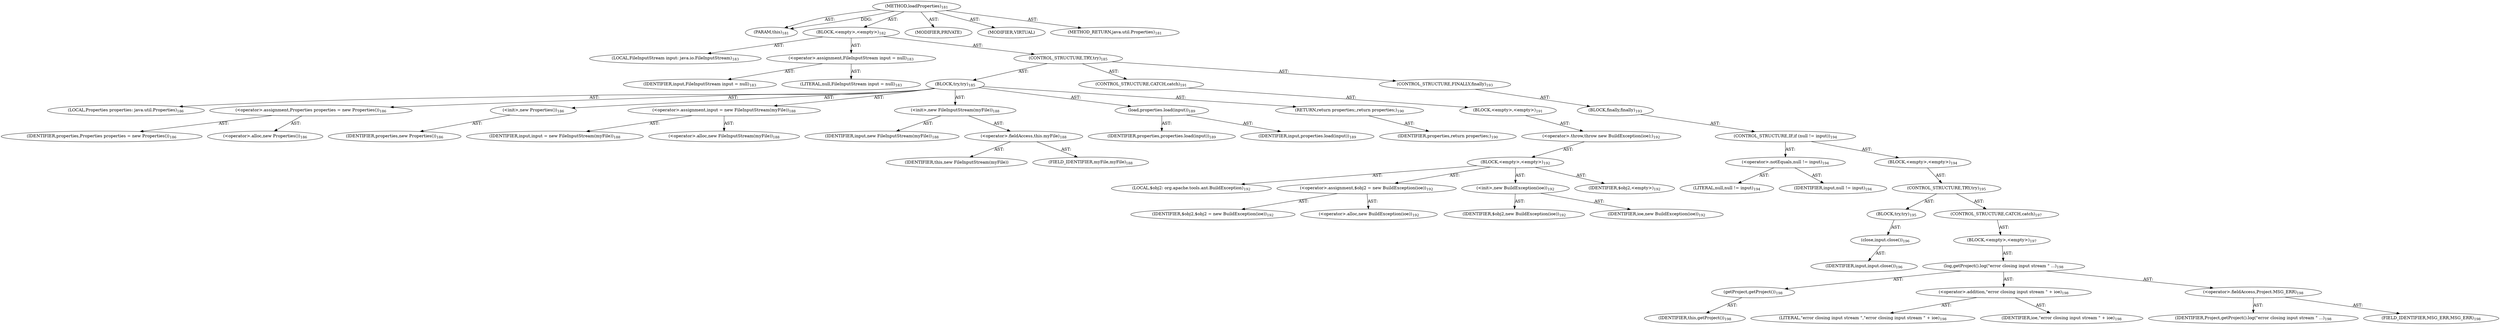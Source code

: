 digraph "loadProperties" {  
"111669149699" [label = <(METHOD,loadProperties)<SUB>181</SUB>> ]
"115964116993" [label = <(PARAM,this)<SUB>181</SUB>> ]
"25769803789" [label = <(BLOCK,&lt;empty&gt;,&lt;empty&gt;)<SUB>182</SUB>> ]
"94489280522" [label = <(LOCAL,FileInputStream input: java.io.FileInputStream)<SUB>183</SUB>> ]
"30064771124" [label = <(&lt;operator&gt;.assignment,FileInputStream input = null)<SUB>183</SUB>> ]
"68719476788" [label = <(IDENTIFIER,input,FileInputStream input = null)<SUB>183</SUB>> ]
"90194313224" [label = <(LITERAL,null,FileInputStream input = null)<SUB>183</SUB>> ]
"47244640264" [label = <(CONTROL_STRUCTURE,TRY,try)<SUB>185</SUB>> ]
"25769803790" [label = <(BLOCK,try,try)<SUB>185</SUB>> ]
"94489280523" [label = <(LOCAL,Properties properties: java.util.Properties)<SUB>186</SUB>> ]
"30064771125" [label = <(&lt;operator&gt;.assignment,Properties properties = new Properties())<SUB>186</SUB>> ]
"68719476789" [label = <(IDENTIFIER,properties,Properties properties = new Properties())<SUB>186</SUB>> ]
"30064771126" [label = <(&lt;operator&gt;.alloc,new Properties())<SUB>186</SUB>> ]
"30064771127" [label = <(&lt;init&gt;,new Properties())<SUB>186</SUB>> ]
"68719476790" [label = <(IDENTIFIER,properties,new Properties())<SUB>186</SUB>> ]
"30064771128" [label = <(&lt;operator&gt;.assignment,input = new FileInputStream(myFile))<SUB>188</SUB>> ]
"68719476791" [label = <(IDENTIFIER,input,input = new FileInputStream(myFile))<SUB>188</SUB>> ]
"30064771129" [label = <(&lt;operator&gt;.alloc,new FileInputStream(myFile))<SUB>188</SUB>> ]
"30064771130" [label = <(&lt;init&gt;,new FileInputStream(myFile))<SUB>188</SUB>> ]
"68719476792" [label = <(IDENTIFIER,input,new FileInputStream(myFile))<SUB>188</SUB>> ]
"30064771131" [label = <(&lt;operator&gt;.fieldAccess,this.myFile)<SUB>188</SUB>> ]
"68719476793" [label = <(IDENTIFIER,this,new FileInputStream(myFile))> ]
"55834574858" [label = <(FIELD_IDENTIFIER,myFile,myFile)<SUB>188</SUB>> ]
"30064771132" [label = <(load,properties.load(input))<SUB>189</SUB>> ]
"68719476794" [label = <(IDENTIFIER,properties,properties.load(input))<SUB>189</SUB>> ]
"68719476795" [label = <(IDENTIFIER,input,properties.load(input))<SUB>189</SUB>> ]
"146028888065" [label = <(RETURN,return properties;,return properties;)<SUB>190</SUB>> ]
"68719476796" [label = <(IDENTIFIER,properties,return properties;)<SUB>190</SUB>> ]
"47244640265" [label = <(CONTROL_STRUCTURE,CATCH,catch)<SUB>191</SUB>> ]
"25769803791" [label = <(BLOCK,&lt;empty&gt;,&lt;empty&gt;)<SUB>191</SUB>> ]
"30064771133" [label = <(&lt;operator&gt;.throw,throw new BuildException(ioe);)<SUB>192</SUB>> ]
"25769803792" [label = <(BLOCK,&lt;empty&gt;,&lt;empty&gt;)<SUB>192</SUB>> ]
"94489280524" [label = <(LOCAL,$obj2: org.apache.tools.ant.BuildException)<SUB>192</SUB>> ]
"30064771134" [label = <(&lt;operator&gt;.assignment,$obj2 = new BuildException(ioe))<SUB>192</SUB>> ]
"68719476797" [label = <(IDENTIFIER,$obj2,$obj2 = new BuildException(ioe))<SUB>192</SUB>> ]
"30064771135" [label = <(&lt;operator&gt;.alloc,new BuildException(ioe))<SUB>192</SUB>> ]
"30064771136" [label = <(&lt;init&gt;,new BuildException(ioe))<SUB>192</SUB>> ]
"68719476798" [label = <(IDENTIFIER,$obj2,new BuildException(ioe))<SUB>192</SUB>> ]
"68719476799" [label = <(IDENTIFIER,ioe,new BuildException(ioe))<SUB>192</SUB>> ]
"68719476800" [label = <(IDENTIFIER,$obj2,&lt;empty&gt;)<SUB>192</SUB>> ]
"47244640266" [label = <(CONTROL_STRUCTURE,FINALLY,finally)<SUB>193</SUB>> ]
"25769803793" [label = <(BLOCK,finally,finally)<SUB>193</SUB>> ]
"47244640267" [label = <(CONTROL_STRUCTURE,IF,if (null != input))<SUB>194</SUB>> ]
"30064771137" [label = <(&lt;operator&gt;.notEquals,null != input)<SUB>194</SUB>> ]
"90194313225" [label = <(LITERAL,null,null != input)<SUB>194</SUB>> ]
"68719476801" [label = <(IDENTIFIER,input,null != input)<SUB>194</SUB>> ]
"25769803794" [label = <(BLOCK,&lt;empty&gt;,&lt;empty&gt;)<SUB>194</SUB>> ]
"47244640268" [label = <(CONTROL_STRUCTURE,TRY,try)<SUB>195</SUB>> ]
"25769803795" [label = <(BLOCK,try,try)<SUB>195</SUB>> ]
"30064771138" [label = <(close,input.close())<SUB>196</SUB>> ]
"68719476802" [label = <(IDENTIFIER,input,input.close())<SUB>196</SUB>> ]
"47244640269" [label = <(CONTROL_STRUCTURE,CATCH,catch)<SUB>197</SUB>> ]
"25769803796" [label = <(BLOCK,&lt;empty&gt;,&lt;empty&gt;)<SUB>197</SUB>> ]
"30064771139" [label = <(log,getProject().log(&quot;error closing input stream &quot; ...)<SUB>198</SUB>> ]
"30064771140" [label = <(getProject,getProject())<SUB>198</SUB>> ]
"68719476741" [label = <(IDENTIFIER,this,getProject())<SUB>198</SUB>> ]
"30064771141" [label = <(&lt;operator&gt;.addition,&quot;error closing input stream &quot; + ioe)<SUB>198</SUB>> ]
"90194313226" [label = <(LITERAL,&quot;error closing input stream &quot;,&quot;error closing input stream &quot; + ioe)<SUB>198</SUB>> ]
"68719476803" [label = <(IDENTIFIER,ioe,&quot;error closing input stream &quot; + ioe)<SUB>198</SUB>> ]
"30064771142" [label = <(&lt;operator&gt;.fieldAccess,Project.MSG_ERR)<SUB>198</SUB>> ]
"68719476804" [label = <(IDENTIFIER,Project,getProject().log(&quot;error closing input stream &quot; ...)<SUB>198</SUB>> ]
"55834574859" [label = <(FIELD_IDENTIFIER,MSG_ERR,MSG_ERR)<SUB>198</SUB>> ]
"133143986187" [label = <(MODIFIER,PRIVATE)> ]
"133143986188" [label = <(MODIFIER,VIRTUAL)> ]
"128849018883" [label = <(METHOD_RETURN,java.util.Properties)<SUB>181</SUB>> ]
  "111669149699" -> "115964116993"  [ label = "AST: "] 
  "111669149699" -> "25769803789"  [ label = "AST: "] 
  "111669149699" -> "133143986187"  [ label = "AST: "] 
  "111669149699" -> "133143986188"  [ label = "AST: "] 
  "111669149699" -> "128849018883"  [ label = "AST: "] 
  "25769803789" -> "94489280522"  [ label = "AST: "] 
  "25769803789" -> "30064771124"  [ label = "AST: "] 
  "25769803789" -> "47244640264"  [ label = "AST: "] 
  "30064771124" -> "68719476788"  [ label = "AST: "] 
  "30064771124" -> "90194313224"  [ label = "AST: "] 
  "47244640264" -> "25769803790"  [ label = "AST: "] 
  "47244640264" -> "47244640265"  [ label = "AST: "] 
  "47244640264" -> "47244640266"  [ label = "AST: "] 
  "25769803790" -> "94489280523"  [ label = "AST: "] 
  "25769803790" -> "30064771125"  [ label = "AST: "] 
  "25769803790" -> "30064771127"  [ label = "AST: "] 
  "25769803790" -> "30064771128"  [ label = "AST: "] 
  "25769803790" -> "30064771130"  [ label = "AST: "] 
  "25769803790" -> "30064771132"  [ label = "AST: "] 
  "25769803790" -> "146028888065"  [ label = "AST: "] 
  "30064771125" -> "68719476789"  [ label = "AST: "] 
  "30064771125" -> "30064771126"  [ label = "AST: "] 
  "30064771127" -> "68719476790"  [ label = "AST: "] 
  "30064771128" -> "68719476791"  [ label = "AST: "] 
  "30064771128" -> "30064771129"  [ label = "AST: "] 
  "30064771130" -> "68719476792"  [ label = "AST: "] 
  "30064771130" -> "30064771131"  [ label = "AST: "] 
  "30064771131" -> "68719476793"  [ label = "AST: "] 
  "30064771131" -> "55834574858"  [ label = "AST: "] 
  "30064771132" -> "68719476794"  [ label = "AST: "] 
  "30064771132" -> "68719476795"  [ label = "AST: "] 
  "146028888065" -> "68719476796"  [ label = "AST: "] 
  "47244640265" -> "25769803791"  [ label = "AST: "] 
  "25769803791" -> "30064771133"  [ label = "AST: "] 
  "30064771133" -> "25769803792"  [ label = "AST: "] 
  "25769803792" -> "94489280524"  [ label = "AST: "] 
  "25769803792" -> "30064771134"  [ label = "AST: "] 
  "25769803792" -> "30064771136"  [ label = "AST: "] 
  "25769803792" -> "68719476800"  [ label = "AST: "] 
  "30064771134" -> "68719476797"  [ label = "AST: "] 
  "30064771134" -> "30064771135"  [ label = "AST: "] 
  "30064771136" -> "68719476798"  [ label = "AST: "] 
  "30064771136" -> "68719476799"  [ label = "AST: "] 
  "47244640266" -> "25769803793"  [ label = "AST: "] 
  "25769803793" -> "47244640267"  [ label = "AST: "] 
  "47244640267" -> "30064771137"  [ label = "AST: "] 
  "47244640267" -> "25769803794"  [ label = "AST: "] 
  "30064771137" -> "90194313225"  [ label = "AST: "] 
  "30064771137" -> "68719476801"  [ label = "AST: "] 
  "25769803794" -> "47244640268"  [ label = "AST: "] 
  "47244640268" -> "25769803795"  [ label = "AST: "] 
  "47244640268" -> "47244640269"  [ label = "AST: "] 
  "25769803795" -> "30064771138"  [ label = "AST: "] 
  "30064771138" -> "68719476802"  [ label = "AST: "] 
  "47244640269" -> "25769803796"  [ label = "AST: "] 
  "25769803796" -> "30064771139"  [ label = "AST: "] 
  "30064771139" -> "30064771140"  [ label = "AST: "] 
  "30064771139" -> "30064771141"  [ label = "AST: "] 
  "30064771139" -> "30064771142"  [ label = "AST: "] 
  "30064771140" -> "68719476741"  [ label = "AST: "] 
  "30064771141" -> "90194313226"  [ label = "AST: "] 
  "30064771141" -> "68719476803"  [ label = "AST: "] 
  "30064771142" -> "68719476804"  [ label = "AST: "] 
  "30064771142" -> "55834574859"  [ label = "AST: "] 
  "111669149699" -> "115964116993"  [ label = "DDG: "] 
}
